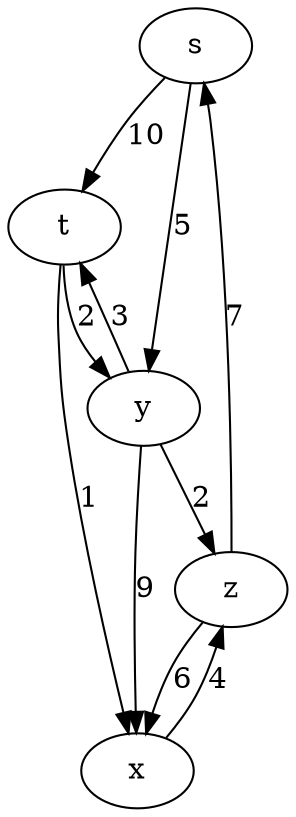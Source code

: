 digraph G {
s -> t [label="10"]
s -> y [label="5"]
t -> x [label="1"]
t -> y [label="2"]
x -> z [label="4"]
y -> t [label="3"]
y -> x [label="9"]
y -> z [label="2"]
z -> s [label="7"]
z -> x [label="6"]
}
